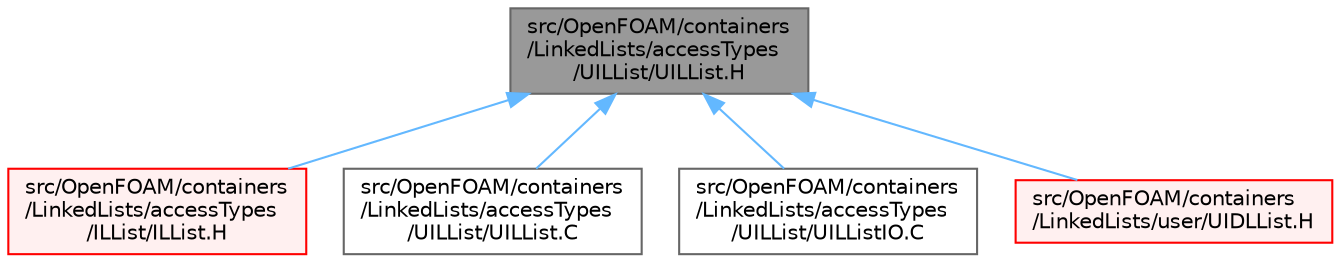 digraph "src/OpenFOAM/containers/LinkedLists/accessTypes/UILList/UILList.H"
{
 // LATEX_PDF_SIZE
  bgcolor="transparent";
  edge [fontname=Helvetica,fontsize=10,labelfontname=Helvetica,labelfontsize=10];
  node [fontname=Helvetica,fontsize=10,shape=box,height=0.2,width=0.4];
  Node1 [id="Node000001",label="src/OpenFOAM/containers\l/LinkedLists/accessTypes\l/UILList/UILList.H",height=0.2,width=0.4,color="gray40", fillcolor="grey60", style="filled", fontcolor="black",tooltip=" "];
  Node1 -> Node2 [id="edge1_Node000001_Node000002",dir="back",color="steelblue1",style="solid",tooltip=" "];
  Node2 [id="Node000002",label="src/OpenFOAM/containers\l/LinkedLists/accessTypes\l/ILList/ILList.H",height=0.2,width=0.4,color="red", fillcolor="#FFF0F0", style="filled",URL="$ILList_8H.html",tooltip=" "];
  Node1 -> Node5182 [id="edge2_Node000001_Node005182",dir="back",color="steelblue1",style="solid",tooltip=" "];
  Node5182 [id="Node005182",label="src/OpenFOAM/containers\l/LinkedLists/accessTypes\l/UILList/UILList.C",height=0.2,width=0.4,color="grey40", fillcolor="white", style="filled",URL="$UILList_8C.html",tooltip=" "];
  Node1 -> Node5183 [id="edge3_Node000001_Node005183",dir="back",color="steelblue1",style="solid",tooltip=" "];
  Node5183 [id="Node005183",label="src/OpenFOAM/containers\l/LinkedLists/accessTypes\l/UILList/UILListIO.C",height=0.2,width=0.4,color="grey40", fillcolor="white", style="filled",URL="$UILListIO_8C.html",tooltip=" "];
  Node1 -> Node5184 [id="edge4_Node000001_Node005184",dir="back",color="steelblue1",style="solid",tooltip=" "];
  Node5184 [id="Node005184",label="src/OpenFOAM/containers\l/LinkedLists/user/UIDLList.H",height=0.2,width=0.4,color="red", fillcolor="#FFF0F0", style="filled",URL="$UIDLList_8H.html",tooltip="Intrusive doubly-linked list."];
}
